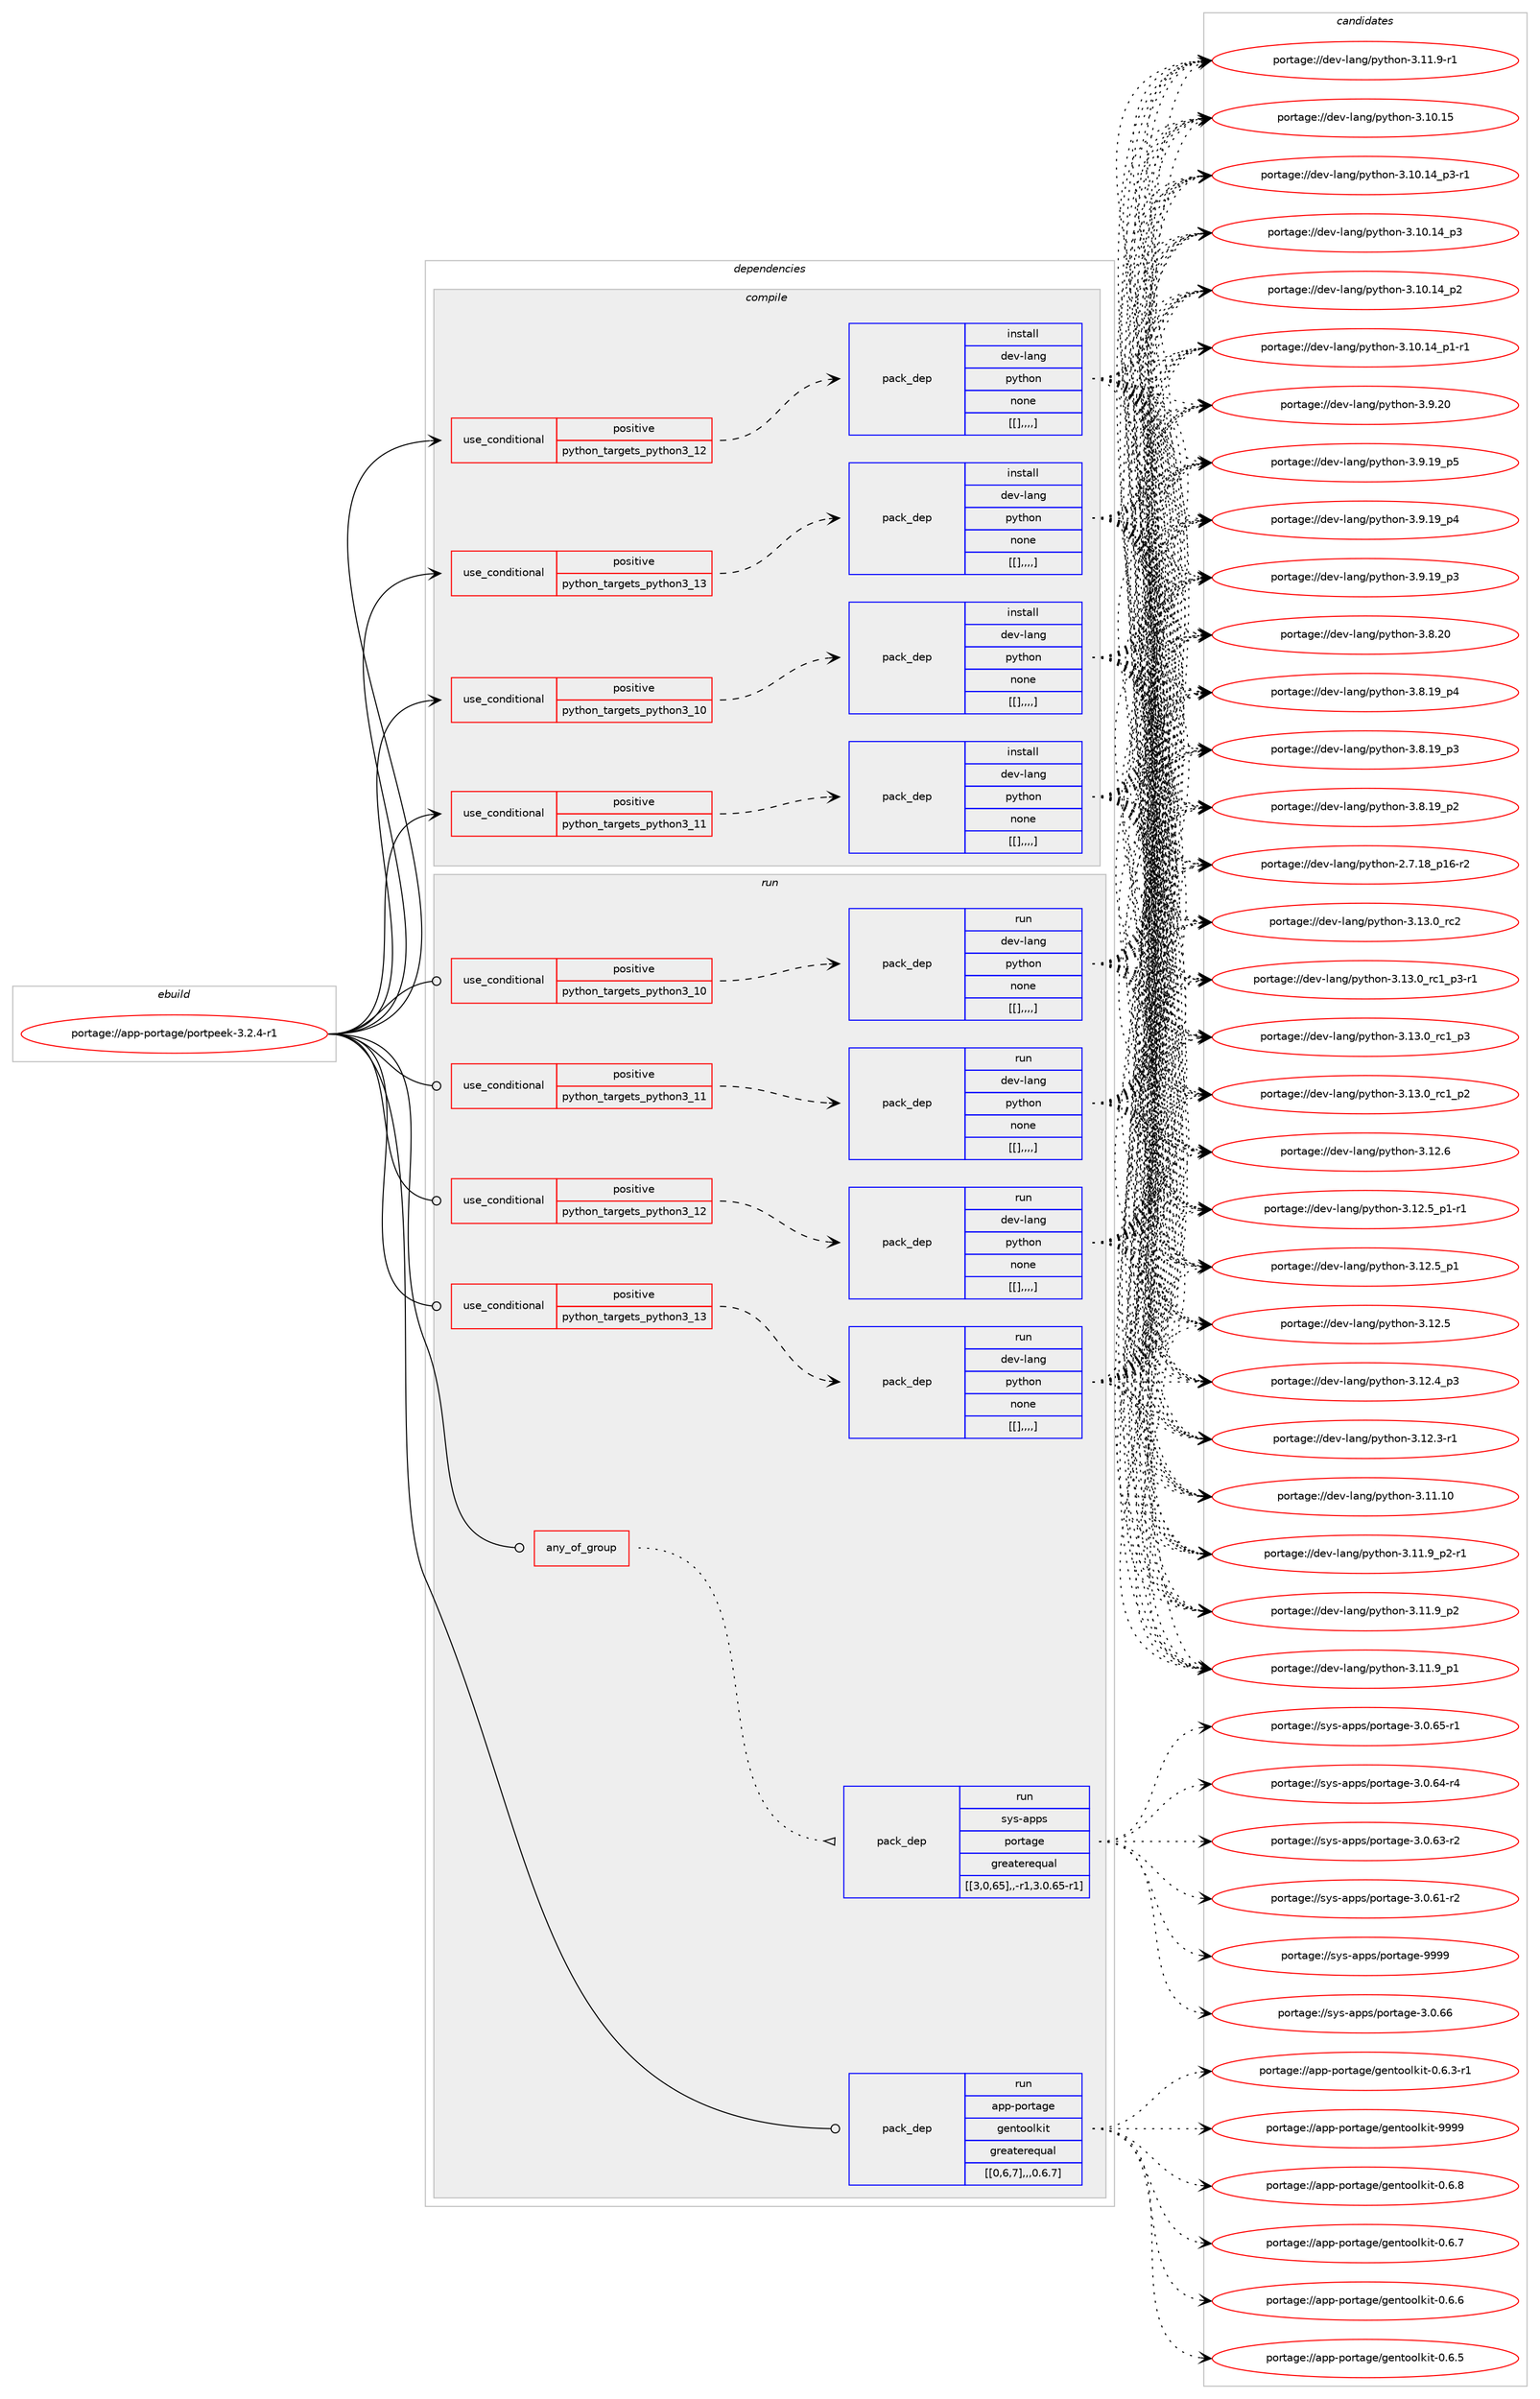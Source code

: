 digraph prolog {

# *************
# Graph options
# *************

newrank=true;
concentrate=true;
compound=true;
graph [rankdir=LR,fontname=Helvetica,fontsize=10,ranksep=1.5];#, ranksep=2.5, nodesep=0.2];
edge  [arrowhead=vee];
node  [fontname=Helvetica,fontsize=10];

# **********
# The ebuild
# **********

subgraph cluster_leftcol {
color=gray;
label=<<i>ebuild</i>>;
id [label="portage://app-portage/portpeek-3.2.4-r1", color=red, width=4, href="../app-portage/portpeek-3.2.4-r1.svg"];
}

# ****************
# The dependencies
# ****************

subgraph cluster_midcol {
color=gray;
label=<<i>dependencies</i>>;
subgraph cluster_compile {
fillcolor="#eeeeee";
style=filled;
label=<<i>compile</i>>;
subgraph cond14388 {
dependency51859 [label=<<TABLE BORDER="0" CELLBORDER="1" CELLSPACING="0" CELLPADDING="4"><TR><TD ROWSPAN="3" CELLPADDING="10">use_conditional</TD></TR><TR><TD>positive</TD></TR><TR><TD>python_targets_python3_10</TD></TR></TABLE>>, shape=none, color=red];
subgraph pack36995 {
dependency51860 [label=<<TABLE BORDER="0" CELLBORDER="1" CELLSPACING="0" CELLPADDING="4" WIDTH="220"><TR><TD ROWSPAN="6" CELLPADDING="30">pack_dep</TD></TR><TR><TD WIDTH="110">install</TD></TR><TR><TD>dev-lang</TD></TR><TR><TD>python</TD></TR><TR><TD>none</TD></TR><TR><TD>[[],,,,]</TD></TR></TABLE>>, shape=none, color=blue];
}
dependency51859:e -> dependency51860:w [weight=20,style="dashed",arrowhead="vee"];
}
id:e -> dependency51859:w [weight=20,style="solid",arrowhead="vee"];
subgraph cond14389 {
dependency51861 [label=<<TABLE BORDER="0" CELLBORDER="1" CELLSPACING="0" CELLPADDING="4"><TR><TD ROWSPAN="3" CELLPADDING="10">use_conditional</TD></TR><TR><TD>positive</TD></TR><TR><TD>python_targets_python3_11</TD></TR></TABLE>>, shape=none, color=red];
subgraph pack36996 {
dependency51862 [label=<<TABLE BORDER="0" CELLBORDER="1" CELLSPACING="0" CELLPADDING="4" WIDTH="220"><TR><TD ROWSPAN="6" CELLPADDING="30">pack_dep</TD></TR><TR><TD WIDTH="110">install</TD></TR><TR><TD>dev-lang</TD></TR><TR><TD>python</TD></TR><TR><TD>none</TD></TR><TR><TD>[[],,,,]</TD></TR></TABLE>>, shape=none, color=blue];
}
dependency51861:e -> dependency51862:w [weight=20,style="dashed",arrowhead="vee"];
}
id:e -> dependency51861:w [weight=20,style="solid",arrowhead="vee"];
subgraph cond14390 {
dependency51863 [label=<<TABLE BORDER="0" CELLBORDER="1" CELLSPACING="0" CELLPADDING="4"><TR><TD ROWSPAN="3" CELLPADDING="10">use_conditional</TD></TR><TR><TD>positive</TD></TR><TR><TD>python_targets_python3_12</TD></TR></TABLE>>, shape=none, color=red];
subgraph pack36997 {
dependency51864 [label=<<TABLE BORDER="0" CELLBORDER="1" CELLSPACING="0" CELLPADDING="4" WIDTH="220"><TR><TD ROWSPAN="6" CELLPADDING="30">pack_dep</TD></TR><TR><TD WIDTH="110">install</TD></TR><TR><TD>dev-lang</TD></TR><TR><TD>python</TD></TR><TR><TD>none</TD></TR><TR><TD>[[],,,,]</TD></TR></TABLE>>, shape=none, color=blue];
}
dependency51863:e -> dependency51864:w [weight=20,style="dashed",arrowhead="vee"];
}
id:e -> dependency51863:w [weight=20,style="solid",arrowhead="vee"];
subgraph cond14391 {
dependency51865 [label=<<TABLE BORDER="0" CELLBORDER="1" CELLSPACING="0" CELLPADDING="4"><TR><TD ROWSPAN="3" CELLPADDING="10">use_conditional</TD></TR><TR><TD>positive</TD></TR><TR><TD>python_targets_python3_13</TD></TR></TABLE>>, shape=none, color=red];
subgraph pack36998 {
dependency51866 [label=<<TABLE BORDER="0" CELLBORDER="1" CELLSPACING="0" CELLPADDING="4" WIDTH="220"><TR><TD ROWSPAN="6" CELLPADDING="30">pack_dep</TD></TR><TR><TD WIDTH="110">install</TD></TR><TR><TD>dev-lang</TD></TR><TR><TD>python</TD></TR><TR><TD>none</TD></TR><TR><TD>[[],,,,]</TD></TR></TABLE>>, shape=none, color=blue];
}
dependency51865:e -> dependency51866:w [weight=20,style="dashed",arrowhead="vee"];
}
id:e -> dependency51865:w [weight=20,style="solid",arrowhead="vee"];
}
subgraph cluster_compileandrun {
fillcolor="#eeeeee";
style=filled;
label=<<i>compile and run</i>>;
}
subgraph cluster_run {
fillcolor="#eeeeee";
style=filled;
label=<<i>run</i>>;
subgraph any412 {
dependency51867 [label=<<TABLE BORDER="0" CELLBORDER="1" CELLSPACING="0" CELLPADDING="4"><TR><TD CELLPADDING="10">any_of_group</TD></TR></TABLE>>, shape=none, color=red];subgraph pack36999 {
dependency51868 [label=<<TABLE BORDER="0" CELLBORDER="1" CELLSPACING="0" CELLPADDING="4" WIDTH="220"><TR><TD ROWSPAN="6" CELLPADDING="30">pack_dep</TD></TR><TR><TD WIDTH="110">run</TD></TR><TR><TD>sys-apps</TD></TR><TR><TD>portage</TD></TR><TR><TD>greaterequal</TD></TR><TR><TD>[[3,0,65],,-r1,3.0.65-r1]</TD></TR></TABLE>>, shape=none, color=blue];
}
dependency51867:e -> dependency51868:w [weight=20,style="dotted",arrowhead="oinv"];
}
id:e -> dependency51867:w [weight=20,style="solid",arrowhead="odot"];
subgraph cond14392 {
dependency51869 [label=<<TABLE BORDER="0" CELLBORDER="1" CELLSPACING="0" CELLPADDING="4"><TR><TD ROWSPAN="3" CELLPADDING="10">use_conditional</TD></TR><TR><TD>positive</TD></TR><TR><TD>python_targets_python3_10</TD></TR></TABLE>>, shape=none, color=red];
subgraph pack37000 {
dependency51870 [label=<<TABLE BORDER="0" CELLBORDER="1" CELLSPACING="0" CELLPADDING="4" WIDTH="220"><TR><TD ROWSPAN="6" CELLPADDING="30">pack_dep</TD></TR><TR><TD WIDTH="110">run</TD></TR><TR><TD>dev-lang</TD></TR><TR><TD>python</TD></TR><TR><TD>none</TD></TR><TR><TD>[[],,,,]</TD></TR></TABLE>>, shape=none, color=blue];
}
dependency51869:e -> dependency51870:w [weight=20,style="dashed",arrowhead="vee"];
}
id:e -> dependency51869:w [weight=20,style="solid",arrowhead="odot"];
subgraph cond14393 {
dependency51871 [label=<<TABLE BORDER="0" CELLBORDER="1" CELLSPACING="0" CELLPADDING="4"><TR><TD ROWSPAN="3" CELLPADDING="10">use_conditional</TD></TR><TR><TD>positive</TD></TR><TR><TD>python_targets_python3_11</TD></TR></TABLE>>, shape=none, color=red];
subgraph pack37001 {
dependency51872 [label=<<TABLE BORDER="0" CELLBORDER="1" CELLSPACING="0" CELLPADDING="4" WIDTH="220"><TR><TD ROWSPAN="6" CELLPADDING="30">pack_dep</TD></TR><TR><TD WIDTH="110">run</TD></TR><TR><TD>dev-lang</TD></TR><TR><TD>python</TD></TR><TR><TD>none</TD></TR><TR><TD>[[],,,,]</TD></TR></TABLE>>, shape=none, color=blue];
}
dependency51871:e -> dependency51872:w [weight=20,style="dashed",arrowhead="vee"];
}
id:e -> dependency51871:w [weight=20,style="solid",arrowhead="odot"];
subgraph cond14394 {
dependency51873 [label=<<TABLE BORDER="0" CELLBORDER="1" CELLSPACING="0" CELLPADDING="4"><TR><TD ROWSPAN="3" CELLPADDING="10">use_conditional</TD></TR><TR><TD>positive</TD></TR><TR><TD>python_targets_python3_12</TD></TR></TABLE>>, shape=none, color=red];
subgraph pack37002 {
dependency51874 [label=<<TABLE BORDER="0" CELLBORDER="1" CELLSPACING="0" CELLPADDING="4" WIDTH="220"><TR><TD ROWSPAN="6" CELLPADDING="30">pack_dep</TD></TR><TR><TD WIDTH="110">run</TD></TR><TR><TD>dev-lang</TD></TR><TR><TD>python</TD></TR><TR><TD>none</TD></TR><TR><TD>[[],,,,]</TD></TR></TABLE>>, shape=none, color=blue];
}
dependency51873:e -> dependency51874:w [weight=20,style="dashed",arrowhead="vee"];
}
id:e -> dependency51873:w [weight=20,style="solid",arrowhead="odot"];
subgraph cond14395 {
dependency51875 [label=<<TABLE BORDER="0" CELLBORDER="1" CELLSPACING="0" CELLPADDING="4"><TR><TD ROWSPAN="3" CELLPADDING="10">use_conditional</TD></TR><TR><TD>positive</TD></TR><TR><TD>python_targets_python3_13</TD></TR></TABLE>>, shape=none, color=red];
subgraph pack37003 {
dependency51876 [label=<<TABLE BORDER="0" CELLBORDER="1" CELLSPACING="0" CELLPADDING="4" WIDTH="220"><TR><TD ROWSPAN="6" CELLPADDING="30">pack_dep</TD></TR><TR><TD WIDTH="110">run</TD></TR><TR><TD>dev-lang</TD></TR><TR><TD>python</TD></TR><TR><TD>none</TD></TR><TR><TD>[[],,,,]</TD></TR></TABLE>>, shape=none, color=blue];
}
dependency51875:e -> dependency51876:w [weight=20,style="dashed",arrowhead="vee"];
}
id:e -> dependency51875:w [weight=20,style="solid",arrowhead="odot"];
subgraph pack37004 {
dependency51877 [label=<<TABLE BORDER="0" CELLBORDER="1" CELLSPACING="0" CELLPADDING="4" WIDTH="220"><TR><TD ROWSPAN="6" CELLPADDING="30">pack_dep</TD></TR><TR><TD WIDTH="110">run</TD></TR><TR><TD>app-portage</TD></TR><TR><TD>gentoolkit</TD></TR><TR><TD>greaterequal</TD></TR><TR><TD>[[0,6,7],,,0.6.7]</TD></TR></TABLE>>, shape=none, color=blue];
}
id:e -> dependency51877:w [weight=20,style="solid",arrowhead="odot"];
}
}

# **************
# The candidates
# **************

subgraph cluster_choices {
rank=same;
color=gray;
label=<<i>candidates</i>>;

subgraph choice36995 {
color=black;
nodesep=1;
choice10010111845108971101034711212111610411111045514649514648951149950 [label="portage://dev-lang/python-3.13.0_rc2", color=red, width=4,href="../dev-lang/python-3.13.0_rc2.svg"];
choice1001011184510897110103471121211161041111104551464951464895114994995112514511449 [label="portage://dev-lang/python-3.13.0_rc1_p3-r1", color=red, width=4,href="../dev-lang/python-3.13.0_rc1_p3-r1.svg"];
choice100101118451089711010347112121116104111110455146495146489511499499511251 [label="portage://dev-lang/python-3.13.0_rc1_p3", color=red, width=4,href="../dev-lang/python-3.13.0_rc1_p3.svg"];
choice100101118451089711010347112121116104111110455146495146489511499499511250 [label="portage://dev-lang/python-3.13.0_rc1_p2", color=red, width=4,href="../dev-lang/python-3.13.0_rc1_p2.svg"];
choice10010111845108971101034711212111610411111045514649504654 [label="portage://dev-lang/python-3.12.6", color=red, width=4,href="../dev-lang/python-3.12.6.svg"];
choice1001011184510897110103471121211161041111104551464950465395112494511449 [label="portage://dev-lang/python-3.12.5_p1-r1", color=red, width=4,href="../dev-lang/python-3.12.5_p1-r1.svg"];
choice100101118451089711010347112121116104111110455146495046539511249 [label="portage://dev-lang/python-3.12.5_p1", color=red, width=4,href="../dev-lang/python-3.12.5_p1.svg"];
choice10010111845108971101034711212111610411111045514649504653 [label="portage://dev-lang/python-3.12.5", color=red, width=4,href="../dev-lang/python-3.12.5.svg"];
choice100101118451089711010347112121116104111110455146495046529511251 [label="portage://dev-lang/python-3.12.4_p3", color=red, width=4,href="../dev-lang/python-3.12.4_p3.svg"];
choice100101118451089711010347112121116104111110455146495046514511449 [label="portage://dev-lang/python-3.12.3-r1", color=red, width=4,href="../dev-lang/python-3.12.3-r1.svg"];
choice1001011184510897110103471121211161041111104551464949464948 [label="portage://dev-lang/python-3.11.10", color=red, width=4,href="../dev-lang/python-3.11.10.svg"];
choice1001011184510897110103471121211161041111104551464949465795112504511449 [label="portage://dev-lang/python-3.11.9_p2-r1", color=red, width=4,href="../dev-lang/python-3.11.9_p2-r1.svg"];
choice100101118451089711010347112121116104111110455146494946579511250 [label="portage://dev-lang/python-3.11.9_p2", color=red, width=4,href="../dev-lang/python-3.11.9_p2.svg"];
choice100101118451089711010347112121116104111110455146494946579511249 [label="portage://dev-lang/python-3.11.9_p1", color=red, width=4,href="../dev-lang/python-3.11.9_p1.svg"];
choice100101118451089711010347112121116104111110455146494946574511449 [label="portage://dev-lang/python-3.11.9-r1", color=red, width=4,href="../dev-lang/python-3.11.9-r1.svg"];
choice1001011184510897110103471121211161041111104551464948464953 [label="portage://dev-lang/python-3.10.15", color=red, width=4,href="../dev-lang/python-3.10.15.svg"];
choice100101118451089711010347112121116104111110455146494846495295112514511449 [label="portage://dev-lang/python-3.10.14_p3-r1", color=red, width=4,href="../dev-lang/python-3.10.14_p3-r1.svg"];
choice10010111845108971101034711212111610411111045514649484649529511251 [label="portage://dev-lang/python-3.10.14_p3", color=red, width=4,href="../dev-lang/python-3.10.14_p3.svg"];
choice10010111845108971101034711212111610411111045514649484649529511250 [label="portage://dev-lang/python-3.10.14_p2", color=red, width=4,href="../dev-lang/python-3.10.14_p2.svg"];
choice100101118451089711010347112121116104111110455146494846495295112494511449 [label="portage://dev-lang/python-3.10.14_p1-r1", color=red, width=4,href="../dev-lang/python-3.10.14_p1-r1.svg"];
choice10010111845108971101034711212111610411111045514657465048 [label="portage://dev-lang/python-3.9.20", color=red, width=4,href="../dev-lang/python-3.9.20.svg"];
choice100101118451089711010347112121116104111110455146574649579511253 [label="portage://dev-lang/python-3.9.19_p5", color=red, width=4,href="../dev-lang/python-3.9.19_p5.svg"];
choice100101118451089711010347112121116104111110455146574649579511252 [label="portage://dev-lang/python-3.9.19_p4", color=red, width=4,href="../dev-lang/python-3.9.19_p4.svg"];
choice100101118451089711010347112121116104111110455146574649579511251 [label="portage://dev-lang/python-3.9.19_p3", color=red, width=4,href="../dev-lang/python-3.9.19_p3.svg"];
choice10010111845108971101034711212111610411111045514656465048 [label="portage://dev-lang/python-3.8.20", color=red, width=4,href="../dev-lang/python-3.8.20.svg"];
choice100101118451089711010347112121116104111110455146564649579511252 [label="portage://dev-lang/python-3.8.19_p4", color=red, width=4,href="../dev-lang/python-3.8.19_p4.svg"];
choice100101118451089711010347112121116104111110455146564649579511251 [label="portage://dev-lang/python-3.8.19_p3", color=red, width=4,href="../dev-lang/python-3.8.19_p3.svg"];
choice100101118451089711010347112121116104111110455146564649579511250 [label="portage://dev-lang/python-3.8.19_p2", color=red, width=4,href="../dev-lang/python-3.8.19_p2.svg"];
choice100101118451089711010347112121116104111110455046554649569511249544511450 [label="portage://dev-lang/python-2.7.18_p16-r2", color=red, width=4,href="../dev-lang/python-2.7.18_p16-r2.svg"];
dependency51860:e -> choice10010111845108971101034711212111610411111045514649514648951149950:w [style=dotted,weight="100"];
dependency51860:e -> choice1001011184510897110103471121211161041111104551464951464895114994995112514511449:w [style=dotted,weight="100"];
dependency51860:e -> choice100101118451089711010347112121116104111110455146495146489511499499511251:w [style=dotted,weight="100"];
dependency51860:e -> choice100101118451089711010347112121116104111110455146495146489511499499511250:w [style=dotted,weight="100"];
dependency51860:e -> choice10010111845108971101034711212111610411111045514649504654:w [style=dotted,weight="100"];
dependency51860:e -> choice1001011184510897110103471121211161041111104551464950465395112494511449:w [style=dotted,weight="100"];
dependency51860:e -> choice100101118451089711010347112121116104111110455146495046539511249:w [style=dotted,weight="100"];
dependency51860:e -> choice10010111845108971101034711212111610411111045514649504653:w [style=dotted,weight="100"];
dependency51860:e -> choice100101118451089711010347112121116104111110455146495046529511251:w [style=dotted,weight="100"];
dependency51860:e -> choice100101118451089711010347112121116104111110455146495046514511449:w [style=dotted,weight="100"];
dependency51860:e -> choice1001011184510897110103471121211161041111104551464949464948:w [style=dotted,weight="100"];
dependency51860:e -> choice1001011184510897110103471121211161041111104551464949465795112504511449:w [style=dotted,weight="100"];
dependency51860:e -> choice100101118451089711010347112121116104111110455146494946579511250:w [style=dotted,weight="100"];
dependency51860:e -> choice100101118451089711010347112121116104111110455146494946579511249:w [style=dotted,weight="100"];
dependency51860:e -> choice100101118451089711010347112121116104111110455146494946574511449:w [style=dotted,weight="100"];
dependency51860:e -> choice1001011184510897110103471121211161041111104551464948464953:w [style=dotted,weight="100"];
dependency51860:e -> choice100101118451089711010347112121116104111110455146494846495295112514511449:w [style=dotted,weight="100"];
dependency51860:e -> choice10010111845108971101034711212111610411111045514649484649529511251:w [style=dotted,weight="100"];
dependency51860:e -> choice10010111845108971101034711212111610411111045514649484649529511250:w [style=dotted,weight="100"];
dependency51860:e -> choice100101118451089711010347112121116104111110455146494846495295112494511449:w [style=dotted,weight="100"];
dependency51860:e -> choice10010111845108971101034711212111610411111045514657465048:w [style=dotted,weight="100"];
dependency51860:e -> choice100101118451089711010347112121116104111110455146574649579511253:w [style=dotted,weight="100"];
dependency51860:e -> choice100101118451089711010347112121116104111110455146574649579511252:w [style=dotted,weight="100"];
dependency51860:e -> choice100101118451089711010347112121116104111110455146574649579511251:w [style=dotted,weight="100"];
dependency51860:e -> choice10010111845108971101034711212111610411111045514656465048:w [style=dotted,weight="100"];
dependency51860:e -> choice100101118451089711010347112121116104111110455146564649579511252:w [style=dotted,weight="100"];
dependency51860:e -> choice100101118451089711010347112121116104111110455146564649579511251:w [style=dotted,weight="100"];
dependency51860:e -> choice100101118451089711010347112121116104111110455146564649579511250:w [style=dotted,weight="100"];
dependency51860:e -> choice100101118451089711010347112121116104111110455046554649569511249544511450:w [style=dotted,weight="100"];
}
subgraph choice36996 {
color=black;
nodesep=1;
choice10010111845108971101034711212111610411111045514649514648951149950 [label="portage://dev-lang/python-3.13.0_rc2", color=red, width=4,href="../dev-lang/python-3.13.0_rc2.svg"];
choice1001011184510897110103471121211161041111104551464951464895114994995112514511449 [label="portage://dev-lang/python-3.13.0_rc1_p3-r1", color=red, width=4,href="../dev-lang/python-3.13.0_rc1_p3-r1.svg"];
choice100101118451089711010347112121116104111110455146495146489511499499511251 [label="portage://dev-lang/python-3.13.0_rc1_p3", color=red, width=4,href="../dev-lang/python-3.13.0_rc1_p3.svg"];
choice100101118451089711010347112121116104111110455146495146489511499499511250 [label="portage://dev-lang/python-3.13.0_rc1_p2", color=red, width=4,href="../dev-lang/python-3.13.0_rc1_p2.svg"];
choice10010111845108971101034711212111610411111045514649504654 [label="portage://dev-lang/python-3.12.6", color=red, width=4,href="../dev-lang/python-3.12.6.svg"];
choice1001011184510897110103471121211161041111104551464950465395112494511449 [label="portage://dev-lang/python-3.12.5_p1-r1", color=red, width=4,href="../dev-lang/python-3.12.5_p1-r1.svg"];
choice100101118451089711010347112121116104111110455146495046539511249 [label="portage://dev-lang/python-3.12.5_p1", color=red, width=4,href="../dev-lang/python-3.12.5_p1.svg"];
choice10010111845108971101034711212111610411111045514649504653 [label="portage://dev-lang/python-3.12.5", color=red, width=4,href="../dev-lang/python-3.12.5.svg"];
choice100101118451089711010347112121116104111110455146495046529511251 [label="portage://dev-lang/python-3.12.4_p3", color=red, width=4,href="../dev-lang/python-3.12.4_p3.svg"];
choice100101118451089711010347112121116104111110455146495046514511449 [label="portage://dev-lang/python-3.12.3-r1", color=red, width=4,href="../dev-lang/python-3.12.3-r1.svg"];
choice1001011184510897110103471121211161041111104551464949464948 [label="portage://dev-lang/python-3.11.10", color=red, width=4,href="../dev-lang/python-3.11.10.svg"];
choice1001011184510897110103471121211161041111104551464949465795112504511449 [label="portage://dev-lang/python-3.11.9_p2-r1", color=red, width=4,href="../dev-lang/python-3.11.9_p2-r1.svg"];
choice100101118451089711010347112121116104111110455146494946579511250 [label="portage://dev-lang/python-3.11.9_p2", color=red, width=4,href="../dev-lang/python-3.11.9_p2.svg"];
choice100101118451089711010347112121116104111110455146494946579511249 [label="portage://dev-lang/python-3.11.9_p1", color=red, width=4,href="../dev-lang/python-3.11.9_p1.svg"];
choice100101118451089711010347112121116104111110455146494946574511449 [label="portage://dev-lang/python-3.11.9-r1", color=red, width=4,href="../dev-lang/python-3.11.9-r1.svg"];
choice1001011184510897110103471121211161041111104551464948464953 [label="portage://dev-lang/python-3.10.15", color=red, width=4,href="../dev-lang/python-3.10.15.svg"];
choice100101118451089711010347112121116104111110455146494846495295112514511449 [label="portage://dev-lang/python-3.10.14_p3-r1", color=red, width=4,href="../dev-lang/python-3.10.14_p3-r1.svg"];
choice10010111845108971101034711212111610411111045514649484649529511251 [label="portage://dev-lang/python-3.10.14_p3", color=red, width=4,href="../dev-lang/python-3.10.14_p3.svg"];
choice10010111845108971101034711212111610411111045514649484649529511250 [label="portage://dev-lang/python-3.10.14_p2", color=red, width=4,href="../dev-lang/python-3.10.14_p2.svg"];
choice100101118451089711010347112121116104111110455146494846495295112494511449 [label="portage://dev-lang/python-3.10.14_p1-r1", color=red, width=4,href="../dev-lang/python-3.10.14_p1-r1.svg"];
choice10010111845108971101034711212111610411111045514657465048 [label="portage://dev-lang/python-3.9.20", color=red, width=4,href="../dev-lang/python-3.9.20.svg"];
choice100101118451089711010347112121116104111110455146574649579511253 [label="portage://dev-lang/python-3.9.19_p5", color=red, width=4,href="../dev-lang/python-3.9.19_p5.svg"];
choice100101118451089711010347112121116104111110455146574649579511252 [label="portage://dev-lang/python-3.9.19_p4", color=red, width=4,href="../dev-lang/python-3.9.19_p4.svg"];
choice100101118451089711010347112121116104111110455146574649579511251 [label="portage://dev-lang/python-3.9.19_p3", color=red, width=4,href="../dev-lang/python-3.9.19_p3.svg"];
choice10010111845108971101034711212111610411111045514656465048 [label="portage://dev-lang/python-3.8.20", color=red, width=4,href="../dev-lang/python-3.8.20.svg"];
choice100101118451089711010347112121116104111110455146564649579511252 [label="portage://dev-lang/python-3.8.19_p4", color=red, width=4,href="../dev-lang/python-3.8.19_p4.svg"];
choice100101118451089711010347112121116104111110455146564649579511251 [label="portage://dev-lang/python-3.8.19_p3", color=red, width=4,href="../dev-lang/python-3.8.19_p3.svg"];
choice100101118451089711010347112121116104111110455146564649579511250 [label="portage://dev-lang/python-3.8.19_p2", color=red, width=4,href="../dev-lang/python-3.8.19_p2.svg"];
choice100101118451089711010347112121116104111110455046554649569511249544511450 [label="portage://dev-lang/python-2.7.18_p16-r2", color=red, width=4,href="../dev-lang/python-2.7.18_p16-r2.svg"];
dependency51862:e -> choice10010111845108971101034711212111610411111045514649514648951149950:w [style=dotted,weight="100"];
dependency51862:e -> choice1001011184510897110103471121211161041111104551464951464895114994995112514511449:w [style=dotted,weight="100"];
dependency51862:e -> choice100101118451089711010347112121116104111110455146495146489511499499511251:w [style=dotted,weight="100"];
dependency51862:e -> choice100101118451089711010347112121116104111110455146495146489511499499511250:w [style=dotted,weight="100"];
dependency51862:e -> choice10010111845108971101034711212111610411111045514649504654:w [style=dotted,weight="100"];
dependency51862:e -> choice1001011184510897110103471121211161041111104551464950465395112494511449:w [style=dotted,weight="100"];
dependency51862:e -> choice100101118451089711010347112121116104111110455146495046539511249:w [style=dotted,weight="100"];
dependency51862:e -> choice10010111845108971101034711212111610411111045514649504653:w [style=dotted,weight="100"];
dependency51862:e -> choice100101118451089711010347112121116104111110455146495046529511251:w [style=dotted,weight="100"];
dependency51862:e -> choice100101118451089711010347112121116104111110455146495046514511449:w [style=dotted,weight="100"];
dependency51862:e -> choice1001011184510897110103471121211161041111104551464949464948:w [style=dotted,weight="100"];
dependency51862:e -> choice1001011184510897110103471121211161041111104551464949465795112504511449:w [style=dotted,weight="100"];
dependency51862:e -> choice100101118451089711010347112121116104111110455146494946579511250:w [style=dotted,weight="100"];
dependency51862:e -> choice100101118451089711010347112121116104111110455146494946579511249:w [style=dotted,weight="100"];
dependency51862:e -> choice100101118451089711010347112121116104111110455146494946574511449:w [style=dotted,weight="100"];
dependency51862:e -> choice1001011184510897110103471121211161041111104551464948464953:w [style=dotted,weight="100"];
dependency51862:e -> choice100101118451089711010347112121116104111110455146494846495295112514511449:w [style=dotted,weight="100"];
dependency51862:e -> choice10010111845108971101034711212111610411111045514649484649529511251:w [style=dotted,weight="100"];
dependency51862:e -> choice10010111845108971101034711212111610411111045514649484649529511250:w [style=dotted,weight="100"];
dependency51862:e -> choice100101118451089711010347112121116104111110455146494846495295112494511449:w [style=dotted,weight="100"];
dependency51862:e -> choice10010111845108971101034711212111610411111045514657465048:w [style=dotted,weight="100"];
dependency51862:e -> choice100101118451089711010347112121116104111110455146574649579511253:w [style=dotted,weight="100"];
dependency51862:e -> choice100101118451089711010347112121116104111110455146574649579511252:w [style=dotted,weight="100"];
dependency51862:e -> choice100101118451089711010347112121116104111110455146574649579511251:w [style=dotted,weight="100"];
dependency51862:e -> choice10010111845108971101034711212111610411111045514656465048:w [style=dotted,weight="100"];
dependency51862:e -> choice100101118451089711010347112121116104111110455146564649579511252:w [style=dotted,weight="100"];
dependency51862:e -> choice100101118451089711010347112121116104111110455146564649579511251:w [style=dotted,weight="100"];
dependency51862:e -> choice100101118451089711010347112121116104111110455146564649579511250:w [style=dotted,weight="100"];
dependency51862:e -> choice100101118451089711010347112121116104111110455046554649569511249544511450:w [style=dotted,weight="100"];
}
subgraph choice36997 {
color=black;
nodesep=1;
choice10010111845108971101034711212111610411111045514649514648951149950 [label="portage://dev-lang/python-3.13.0_rc2", color=red, width=4,href="../dev-lang/python-3.13.0_rc2.svg"];
choice1001011184510897110103471121211161041111104551464951464895114994995112514511449 [label="portage://dev-lang/python-3.13.0_rc1_p3-r1", color=red, width=4,href="../dev-lang/python-3.13.0_rc1_p3-r1.svg"];
choice100101118451089711010347112121116104111110455146495146489511499499511251 [label="portage://dev-lang/python-3.13.0_rc1_p3", color=red, width=4,href="../dev-lang/python-3.13.0_rc1_p3.svg"];
choice100101118451089711010347112121116104111110455146495146489511499499511250 [label="portage://dev-lang/python-3.13.0_rc1_p2", color=red, width=4,href="../dev-lang/python-3.13.0_rc1_p2.svg"];
choice10010111845108971101034711212111610411111045514649504654 [label="portage://dev-lang/python-3.12.6", color=red, width=4,href="../dev-lang/python-3.12.6.svg"];
choice1001011184510897110103471121211161041111104551464950465395112494511449 [label="portage://dev-lang/python-3.12.5_p1-r1", color=red, width=4,href="../dev-lang/python-3.12.5_p1-r1.svg"];
choice100101118451089711010347112121116104111110455146495046539511249 [label="portage://dev-lang/python-3.12.5_p1", color=red, width=4,href="../dev-lang/python-3.12.5_p1.svg"];
choice10010111845108971101034711212111610411111045514649504653 [label="portage://dev-lang/python-3.12.5", color=red, width=4,href="../dev-lang/python-3.12.5.svg"];
choice100101118451089711010347112121116104111110455146495046529511251 [label="portage://dev-lang/python-3.12.4_p3", color=red, width=4,href="../dev-lang/python-3.12.4_p3.svg"];
choice100101118451089711010347112121116104111110455146495046514511449 [label="portage://dev-lang/python-3.12.3-r1", color=red, width=4,href="../dev-lang/python-3.12.3-r1.svg"];
choice1001011184510897110103471121211161041111104551464949464948 [label="portage://dev-lang/python-3.11.10", color=red, width=4,href="../dev-lang/python-3.11.10.svg"];
choice1001011184510897110103471121211161041111104551464949465795112504511449 [label="portage://dev-lang/python-3.11.9_p2-r1", color=red, width=4,href="../dev-lang/python-3.11.9_p2-r1.svg"];
choice100101118451089711010347112121116104111110455146494946579511250 [label="portage://dev-lang/python-3.11.9_p2", color=red, width=4,href="../dev-lang/python-3.11.9_p2.svg"];
choice100101118451089711010347112121116104111110455146494946579511249 [label="portage://dev-lang/python-3.11.9_p1", color=red, width=4,href="../dev-lang/python-3.11.9_p1.svg"];
choice100101118451089711010347112121116104111110455146494946574511449 [label="portage://dev-lang/python-3.11.9-r1", color=red, width=4,href="../dev-lang/python-3.11.9-r1.svg"];
choice1001011184510897110103471121211161041111104551464948464953 [label="portage://dev-lang/python-3.10.15", color=red, width=4,href="../dev-lang/python-3.10.15.svg"];
choice100101118451089711010347112121116104111110455146494846495295112514511449 [label="portage://dev-lang/python-3.10.14_p3-r1", color=red, width=4,href="../dev-lang/python-3.10.14_p3-r1.svg"];
choice10010111845108971101034711212111610411111045514649484649529511251 [label="portage://dev-lang/python-3.10.14_p3", color=red, width=4,href="../dev-lang/python-3.10.14_p3.svg"];
choice10010111845108971101034711212111610411111045514649484649529511250 [label="portage://dev-lang/python-3.10.14_p2", color=red, width=4,href="../dev-lang/python-3.10.14_p2.svg"];
choice100101118451089711010347112121116104111110455146494846495295112494511449 [label="portage://dev-lang/python-3.10.14_p1-r1", color=red, width=4,href="../dev-lang/python-3.10.14_p1-r1.svg"];
choice10010111845108971101034711212111610411111045514657465048 [label="portage://dev-lang/python-3.9.20", color=red, width=4,href="../dev-lang/python-3.9.20.svg"];
choice100101118451089711010347112121116104111110455146574649579511253 [label="portage://dev-lang/python-3.9.19_p5", color=red, width=4,href="../dev-lang/python-3.9.19_p5.svg"];
choice100101118451089711010347112121116104111110455146574649579511252 [label="portage://dev-lang/python-3.9.19_p4", color=red, width=4,href="../dev-lang/python-3.9.19_p4.svg"];
choice100101118451089711010347112121116104111110455146574649579511251 [label="portage://dev-lang/python-3.9.19_p3", color=red, width=4,href="../dev-lang/python-3.9.19_p3.svg"];
choice10010111845108971101034711212111610411111045514656465048 [label="portage://dev-lang/python-3.8.20", color=red, width=4,href="../dev-lang/python-3.8.20.svg"];
choice100101118451089711010347112121116104111110455146564649579511252 [label="portage://dev-lang/python-3.8.19_p4", color=red, width=4,href="../dev-lang/python-3.8.19_p4.svg"];
choice100101118451089711010347112121116104111110455146564649579511251 [label="portage://dev-lang/python-3.8.19_p3", color=red, width=4,href="../dev-lang/python-3.8.19_p3.svg"];
choice100101118451089711010347112121116104111110455146564649579511250 [label="portage://dev-lang/python-3.8.19_p2", color=red, width=4,href="../dev-lang/python-3.8.19_p2.svg"];
choice100101118451089711010347112121116104111110455046554649569511249544511450 [label="portage://dev-lang/python-2.7.18_p16-r2", color=red, width=4,href="../dev-lang/python-2.7.18_p16-r2.svg"];
dependency51864:e -> choice10010111845108971101034711212111610411111045514649514648951149950:w [style=dotted,weight="100"];
dependency51864:e -> choice1001011184510897110103471121211161041111104551464951464895114994995112514511449:w [style=dotted,weight="100"];
dependency51864:e -> choice100101118451089711010347112121116104111110455146495146489511499499511251:w [style=dotted,weight="100"];
dependency51864:e -> choice100101118451089711010347112121116104111110455146495146489511499499511250:w [style=dotted,weight="100"];
dependency51864:e -> choice10010111845108971101034711212111610411111045514649504654:w [style=dotted,weight="100"];
dependency51864:e -> choice1001011184510897110103471121211161041111104551464950465395112494511449:w [style=dotted,weight="100"];
dependency51864:e -> choice100101118451089711010347112121116104111110455146495046539511249:w [style=dotted,weight="100"];
dependency51864:e -> choice10010111845108971101034711212111610411111045514649504653:w [style=dotted,weight="100"];
dependency51864:e -> choice100101118451089711010347112121116104111110455146495046529511251:w [style=dotted,weight="100"];
dependency51864:e -> choice100101118451089711010347112121116104111110455146495046514511449:w [style=dotted,weight="100"];
dependency51864:e -> choice1001011184510897110103471121211161041111104551464949464948:w [style=dotted,weight="100"];
dependency51864:e -> choice1001011184510897110103471121211161041111104551464949465795112504511449:w [style=dotted,weight="100"];
dependency51864:e -> choice100101118451089711010347112121116104111110455146494946579511250:w [style=dotted,weight="100"];
dependency51864:e -> choice100101118451089711010347112121116104111110455146494946579511249:w [style=dotted,weight="100"];
dependency51864:e -> choice100101118451089711010347112121116104111110455146494946574511449:w [style=dotted,weight="100"];
dependency51864:e -> choice1001011184510897110103471121211161041111104551464948464953:w [style=dotted,weight="100"];
dependency51864:e -> choice100101118451089711010347112121116104111110455146494846495295112514511449:w [style=dotted,weight="100"];
dependency51864:e -> choice10010111845108971101034711212111610411111045514649484649529511251:w [style=dotted,weight="100"];
dependency51864:e -> choice10010111845108971101034711212111610411111045514649484649529511250:w [style=dotted,weight="100"];
dependency51864:e -> choice100101118451089711010347112121116104111110455146494846495295112494511449:w [style=dotted,weight="100"];
dependency51864:e -> choice10010111845108971101034711212111610411111045514657465048:w [style=dotted,weight="100"];
dependency51864:e -> choice100101118451089711010347112121116104111110455146574649579511253:w [style=dotted,weight="100"];
dependency51864:e -> choice100101118451089711010347112121116104111110455146574649579511252:w [style=dotted,weight="100"];
dependency51864:e -> choice100101118451089711010347112121116104111110455146574649579511251:w [style=dotted,weight="100"];
dependency51864:e -> choice10010111845108971101034711212111610411111045514656465048:w [style=dotted,weight="100"];
dependency51864:e -> choice100101118451089711010347112121116104111110455146564649579511252:w [style=dotted,weight="100"];
dependency51864:e -> choice100101118451089711010347112121116104111110455146564649579511251:w [style=dotted,weight="100"];
dependency51864:e -> choice100101118451089711010347112121116104111110455146564649579511250:w [style=dotted,weight="100"];
dependency51864:e -> choice100101118451089711010347112121116104111110455046554649569511249544511450:w [style=dotted,weight="100"];
}
subgraph choice36998 {
color=black;
nodesep=1;
choice10010111845108971101034711212111610411111045514649514648951149950 [label="portage://dev-lang/python-3.13.0_rc2", color=red, width=4,href="../dev-lang/python-3.13.0_rc2.svg"];
choice1001011184510897110103471121211161041111104551464951464895114994995112514511449 [label="portage://dev-lang/python-3.13.0_rc1_p3-r1", color=red, width=4,href="../dev-lang/python-3.13.0_rc1_p3-r1.svg"];
choice100101118451089711010347112121116104111110455146495146489511499499511251 [label="portage://dev-lang/python-3.13.0_rc1_p3", color=red, width=4,href="../dev-lang/python-3.13.0_rc1_p3.svg"];
choice100101118451089711010347112121116104111110455146495146489511499499511250 [label="portage://dev-lang/python-3.13.0_rc1_p2", color=red, width=4,href="../dev-lang/python-3.13.0_rc1_p2.svg"];
choice10010111845108971101034711212111610411111045514649504654 [label="portage://dev-lang/python-3.12.6", color=red, width=4,href="../dev-lang/python-3.12.6.svg"];
choice1001011184510897110103471121211161041111104551464950465395112494511449 [label="portage://dev-lang/python-3.12.5_p1-r1", color=red, width=4,href="../dev-lang/python-3.12.5_p1-r1.svg"];
choice100101118451089711010347112121116104111110455146495046539511249 [label="portage://dev-lang/python-3.12.5_p1", color=red, width=4,href="../dev-lang/python-3.12.5_p1.svg"];
choice10010111845108971101034711212111610411111045514649504653 [label="portage://dev-lang/python-3.12.5", color=red, width=4,href="../dev-lang/python-3.12.5.svg"];
choice100101118451089711010347112121116104111110455146495046529511251 [label="portage://dev-lang/python-3.12.4_p3", color=red, width=4,href="../dev-lang/python-3.12.4_p3.svg"];
choice100101118451089711010347112121116104111110455146495046514511449 [label="portage://dev-lang/python-3.12.3-r1", color=red, width=4,href="../dev-lang/python-3.12.3-r1.svg"];
choice1001011184510897110103471121211161041111104551464949464948 [label="portage://dev-lang/python-3.11.10", color=red, width=4,href="../dev-lang/python-3.11.10.svg"];
choice1001011184510897110103471121211161041111104551464949465795112504511449 [label="portage://dev-lang/python-3.11.9_p2-r1", color=red, width=4,href="../dev-lang/python-3.11.9_p2-r1.svg"];
choice100101118451089711010347112121116104111110455146494946579511250 [label="portage://dev-lang/python-3.11.9_p2", color=red, width=4,href="../dev-lang/python-3.11.9_p2.svg"];
choice100101118451089711010347112121116104111110455146494946579511249 [label="portage://dev-lang/python-3.11.9_p1", color=red, width=4,href="../dev-lang/python-3.11.9_p1.svg"];
choice100101118451089711010347112121116104111110455146494946574511449 [label="portage://dev-lang/python-3.11.9-r1", color=red, width=4,href="../dev-lang/python-3.11.9-r1.svg"];
choice1001011184510897110103471121211161041111104551464948464953 [label="portage://dev-lang/python-3.10.15", color=red, width=4,href="../dev-lang/python-3.10.15.svg"];
choice100101118451089711010347112121116104111110455146494846495295112514511449 [label="portage://dev-lang/python-3.10.14_p3-r1", color=red, width=4,href="../dev-lang/python-3.10.14_p3-r1.svg"];
choice10010111845108971101034711212111610411111045514649484649529511251 [label="portage://dev-lang/python-3.10.14_p3", color=red, width=4,href="../dev-lang/python-3.10.14_p3.svg"];
choice10010111845108971101034711212111610411111045514649484649529511250 [label="portage://dev-lang/python-3.10.14_p2", color=red, width=4,href="../dev-lang/python-3.10.14_p2.svg"];
choice100101118451089711010347112121116104111110455146494846495295112494511449 [label="portage://dev-lang/python-3.10.14_p1-r1", color=red, width=4,href="../dev-lang/python-3.10.14_p1-r1.svg"];
choice10010111845108971101034711212111610411111045514657465048 [label="portage://dev-lang/python-3.9.20", color=red, width=4,href="../dev-lang/python-3.9.20.svg"];
choice100101118451089711010347112121116104111110455146574649579511253 [label="portage://dev-lang/python-3.9.19_p5", color=red, width=4,href="../dev-lang/python-3.9.19_p5.svg"];
choice100101118451089711010347112121116104111110455146574649579511252 [label="portage://dev-lang/python-3.9.19_p4", color=red, width=4,href="../dev-lang/python-3.9.19_p4.svg"];
choice100101118451089711010347112121116104111110455146574649579511251 [label="portage://dev-lang/python-3.9.19_p3", color=red, width=4,href="../dev-lang/python-3.9.19_p3.svg"];
choice10010111845108971101034711212111610411111045514656465048 [label="portage://dev-lang/python-3.8.20", color=red, width=4,href="../dev-lang/python-3.8.20.svg"];
choice100101118451089711010347112121116104111110455146564649579511252 [label="portage://dev-lang/python-3.8.19_p4", color=red, width=4,href="../dev-lang/python-3.8.19_p4.svg"];
choice100101118451089711010347112121116104111110455146564649579511251 [label="portage://dev-lang/python-3.8.19_p3", color=red, width=4,href="../dev-lang/python-3.8.19_p3.svg"];
choice100101118451089711010347112121116104111110455146564649579511250 [label="portage://dev-lang/python-3.8.19_p2", color=red, width=4,href="../dev-lang/python-3.8.19_p2.svg"];
choice100101118451089711010347112121116104111110455046554649569511249544511450 [label="portage://dev-lang/python-2.7.18_p16-r2", color=red, width=4,href="../dev-lang/python-2.7.18_p16-r2.svg"];
dependency51866:e -> choice10010111845108971101034711212111610411111045514649514648951149950:w [style=dotted,weight="100"];
dependency51866:e -> choice1001011184510897110103471121211161041111104551464951464895114994995112514511449:w [style=dotted,weight="100"];
dependency51866:e -> choice100101118451089711010347112121116104111110455146495146489511499499511251:w [style=dotted,weight="100"];
dependency51866:e -> choice100101118451089711010347112121116104111110455146495146489511499499511250:w [style=dotted,weight="100"];
dependency51866:e -> choice10010111845108971101034711212111610411111045514649504654:w [style=dotted,weight="100"];
dependency51866:e -> choice1001011184510897110103471121211161041111104551464950465395112494511449:w [style=dotted,weight="100"];
dependency51866:e -> choice100101118451089711010347112121116104111110455146495046539511249:w [style=dotted,weight="100"];
dependency51866:e -> choice10010111845108971101034711212111610411111045514649504653:w [style=dotted,weight="100"];
dependency51866:e -> choice100101118451089711010347112121116104111110455146495046529511251:w [style=dotted,weight="100"];
dependency51866:e -> choice100101118451089711010347112121116104111110455146495046514511449:w [style=dotted,weight="100"];
dependency51866:e -> choice1001011184510897110103471121211161041111104551464949464948:w [style=dotted,weight="100"];
dependency51866:e -> choice1001011184510897110103471121211161041111104551464949465795112504511449:w [style=dotted,weight="100"];
dependency51866:e -> choice100101118451089711010347112121116104111110455146494946579511250:w [style=dotted,weight="100"];
dependency51866:e -> choice100101118451089711010347112121116104111110455146494946579511249:w [style=dotted,weight="100"];
dependency51866:e -> choice100101118451089711010347112121116104111110455146494946574511449:w [style=dotted,weight="100"];
dependency51866:e -> choice1001011184510897110103471121211161041111104551464948464953:w [style=dotted,weight="100"];
dependency51866:e -> choice100101118451089711010347112121116104111110455146494846495295112514511449:w [style=dotted,weight="100"];
dependency51866:e -> choice10010111845108971101034711212111610411111045514649484649529511251:w [style=dotted,weight="100"];
dependency51866:e -> choice10010111845108971101034711212111610411111045514649484649529511250:w [style=dotted,weight="100"];
dependency51866:e -> choice100101118451089711010347112121116104111110455146494846495295112494511449:w [style=dotted,weight="100"];
dependency51866:e -> choice10010111845108971101034711212111610411111045514657465048:w [style=dotted,weight="100"];
dependency51866:e -> choice100101118451089711010347112121116104111110455146574649579511253:w [style=dotted,weight="100"];
dependency51866:e -> choice100101118451089711010347112121116104111110455146574649579511252:w [style=dotted,weight="100"];
dependency51866:e -> choice100101118451089711010347112121116104111110455146574649579511251:w [style=dotted,weight="100"];
dependency51866:e -> choice10010111845108971101034711212111610411111045514656465048:w [style=dotted,weight="100"];
dependency51866:e -> choice100101118451089711010347112121116104111110455146564649579511252:w [style=dotted,weight="100"];
dependency51866:e -> choice100101118451089711010347112121116104111110455146564649579511251:w [style=dotted,weight="100"];
dependency51866:e -> choice100101118451089711010347112121116104111110455146564649579511250:w [style=dotted,weight="100"];
dependency51866:e -> choice100101118451089711010347112121116104111110455046554649569511249544511450:w [style=dotted,weight="100"];
}
subgraph choice36999 {
color=black;
nodesep=1;
choice115121115459711211211547112111114116971031014557575757 [label="portage://sys-apps/portage-9999", color=red, width=4,href="../sys-apps/portage-9999.svg"];
choice1151211154597112112115471121111141169710310145514648465454 [label="portage://sys-apps/portage-3.0.66", color=red, width=4,href="../sys-apps/portage-3.0.66.svg"];
choice11512111545971121121154711211111411697103101455146484654534511449 [label="portage://sys-apps/portage-3.0.65-r1", color=red, width=4,href="../sys-apps/portage-3.0.65-r1.svg"];
choice11512111545971121121154711211111411697103101455146484654524511452 [label="portage://sys-apps/portage-3.0.64-r4", color=red, width=4,href="../sys-apps/portage-3.0.64-r4.svg"];
choice11512111545971121121154711211111411697103101455146484654514511450 [label="portage://sys-apps/portage-3.0.63-r2", color=red, width=4,href="../sys-apps/portage-3.0.63-r2.svg"];
choice11512111545971121121154711211111411697103101455146484654494511450 [label="portage://sys-apps/portage-3.0.61-r2", color=red, width=4,href="../sys-apps/portage-3.0.61-r2.svg"];
dependency51868:e -> choice115121115459711211211547112111114116971031014557575757:w [style=dotted,weight="100"];
dependency51868:e -> choice1151211154597112112115471121111141169710310145514648465454:w [style=dotted,weight="100"];
dependency51868:e -> choice11512111545971121121154711211111411697103101455146484654534511449:w [style=dotted,weight="100"];
dependency51868:e -> choice11512111545971121121154711211111411697103101455146484654524511452:w [style=dotted,weight="100"];
dependency51868:e -> choice11512111545971121121154711211111411697103101455146484654514511450:w [style=dotted,weight="100"];
dependency51868:e -> choice11512111545971121121154711211111411697103101455146484654494511450:w [style=dotted,weight="100"];
}
subgraph choice37000 {
color=black;
nodesep=1;
choice10010111845108971101034711212111610411111045514649514648951149950 [label="portage://dev-lang/python-3.13.0_rc2", color=red, width=4,href="../dev-lang/python-3.13.0_rc2.svg"];
choice1001011184510897110103471121211161041111104551464951464895114994995112514511449 [label="portage://dev-lang/python-3.13.0_rc1_p3-r1", color=red, width=4,href="../dev-lang/python-3.13.0_rc1_p3-r1.svg"];
choice100101118451089711010347112121116104111110455146495146489511499499511251 [label="portage://dev-lang/python-3.13.0_rc1_p3", color=red, width=4,href="../dev-lang/python-3.13.0_rc1_p3.svg"];
choice100101118451089711010347112121116104111110455146495146489511499499511250 [label="portage://dev-lang/python-3.13.0_rc1_p2", color=red, width=4,href="../dev-lang/python-3.13.0_rc1_p2.svg"];
choice10010111845108971101034711212111610411111045514649504654 [label="portage://dev-lang/python-3.12.6", color=red, width=4,href="../dev-lang/python-3.12.6.svg"];
choice1001011184510897110103471121211161041111104551464950465395112494511449 [label="portage://dev-lang/python-3.12.5_p1-r1", color=red, width=4,href="../dev-lang/python-3.12.5_p1-r1.svg"];
choice100101118451089711010347112121116104111110455146495046539511249 [label="portage://dev-lang/python-3.12.5_p1", color=red, width=4,href="../dev-lang/python-3.12.5_p1.svg"];
choice10010111845108971101034711212111610411111045514649504653 [label="portage://dev-lang/python-3.12.5", color=red, width=4,href="../dev-lang/python-3.12.5.svg"];
choice100101118451089711010347112121116104111110455146495046529511251 [label="portage://dev-lang/python-3.12.4_p3", color=red, width=4,href="../dev-lang/python-3.12.4_p3.svg"];
choice100101118451089711010347112121116104111110455146495046514511449 [label="portage://dev-lang/python-3.12.3-r1", color=red, width=4,href="../dev-lang/python-3.12.3-r1.svg"];
choice1001011184510897110103471121211161041111104551464949464948 [label="portage://dev-lang/python-3.11.10", color=red, width=4,href="../dev-lang/python-3.11.10.svg"];
choice1001011184510897110103471121211161041111104551464949465795112504511449 [label="portage://dev-lang/python-3.11.9_p2-r1", color=red, width=4,href="../dev-lang/python-3.11.9_p2-r1.svg"];
choice100101118451089711010347112121116104111110455146494946579511250 [label="portage://dev-lang/python-3.11.9_p2", color=red, width=4,href="../dev-lang/python-3.11.9_p2.svg"];
choice100101118451089711010347112121116104111110455146494946579511249 [label="portage://dev-lang/python-3.11.9_p1", color=red, width=4,href="../dev-lang/python-3.11.9_p1.svg"];
choice100101118451089711010347112121116104111110455146494946574511449 [label="portage://dev-lang/python-3.11.9-r1", color=red, width=4,href="../dev-lang/python-3.11.9-r1.svg"];
choice1001011184510897110103471121211161041111104551464948464953 [label="portage://dev-lang/python-3.10.15", color=red, width=4,href="../dev-lang/python-3.10.15.svg"];
choice100101118451089711010347112121116104111110455146494846495295112514511449 [label="portage://dev-lang/python-3.10.14_p3-r1", color=red, width=4,href="../dev-lang/python-3.10.14_p3-r1.svg"];
choice10010111845108971101034711212111610411111045514649484649529511251 [label="portage://dev-lang/python-3.10.14_p3", color=red, width=4,href="../dev-lang/python-3.10.14_p3.svg"];
choice10010111845108971101034711212111610411111045514649484649529511250 [label="portage://dev-lang/python-3.10.14_p2", color=red, width=4,href="../dev-lang/python-3.10.14_p2.svg"];
choice100101118451089711010347112121116104111110455146494846495295112494511449 [label="portage://dev-lang/python-3.10.14_p1-r1", color=red, width=4,href="../dev-lang/python-3.10.14_p1-r1.svg"];
choice10010111845108971101034711212111610411111045514657465048 [label="portage://dev-lang/python-3.9.20", color=red, width=4,href="../dev-lang/python-3.9.20.svg"];
choice100101118451089711010347112121116104111110455146574649579511253 [label="portage://dev-lang/python-3.9.19_p5", color=red, width=4,href="../dev-lang/python-3.9.19_p5.svg"];
choice100101118451089711010347112121116104111110455146574649579511252 [label="portage://dev-lang/python-3.9.19_p4", color=red, width=4,href="../dev-lang/python-3.9.19_p4.svg"];
choice100101118451089711010347112121116104111110455146574649579511251 [label="portage://dev-lang/python-3.9.19_p3", color=red, width=4,href="../dev-lang/python-3.9.19_p3.svg"];
choice10010111845108971101034711212111610411111045514656465048 [label="portage://dev-lang/python-3.8.20", color=red, width=4,href="../dev-lang/python-3.8.20.svg"];
choice100101118451089711010347112121116104111110455146564649579511252 [label="portage://dev-lang/python-3.8.19_p4", color=red, width=4,href="../dev-lang/python-3.8.19_p4.svg"];
choice100101118451089711010347112121116104111110455146564649579511251 [label="portage://dev-lang/python-3.8.19_p3", color=red, width=4,href="../dev-lang/python-3.8.19_p3.svg"];
choice100101118451089711010347112121116104111110455146564649579511250 [label="portage://dev-lang/python-3.8.19_p2", color=red, width=4,href="../dev-lang/python-3.8.19_p2.svg"];
choice100101118451089711010347112121116104111110455046554649569511249544511450 [label="portage://dev-lang/python-2.7.18_p16-r2", color=red, width=4,href="../dev-lang/python-2.7.18_p16-r2.svg"];
dependency51870:e -> choice10010111845108971101034711212111610411111045514649514648951149950:w [style=dotted,weight="100"];
dependency51870:e -> choice1001011184510897110103471121211161041111104551464951464895114994995112514511449:w [style=dotted,weight="100"];
dependency51870:e -> choice100101118451089711010347112121116104111110455146495146489511499499511251:w [style=dotted,weight="100"];
dependency51870:e -> choice100101118451089711010347112121116104111110455146495146489511499499511250:w [style=dotted,weight="100"];
dependency51870:e -> choice10010111845108971101034711212111610411111045514649504654:w [style=dotted,weight="100"];
dependency51870:e -> choice1001011184510897110103471121211161041111104551464950465395112494511449:w [style=dotted,weight="100"];
dependency51870:e -> choice100101118451089711010347112121116104111110455146495046539511249:w [style=dotted,weight="100"];
dependency51870:e -> choice10010111845108971101034711212111610411111045514649504653:w [style=dotted,weight="100"];
dependency51870:e -> choice100101118451089711010347112121116104111110455146495046529511251:w [style=dotted,weight="100"];
dependency51870:e -> choice100101118451089711010347112121116104111110455146495046514511449:w [style=dotted,weight="100"];
dependency51870:e -> choice1001011184510897110103471121211161041111104551464949464948:w [style=dotted,weight="100"];
dependency51870:e -> choice1001011184510897110103471121211161041111104551464949465795112504511449:w [style=dotted,weight="100"];
dependency51870:e -> choice100101118451089711010347112121116104111110455146494946579511250:w [style=dotted,weight="100"];
dependency51870:e -> choice100101118451089711010347112121116104111110455146494946579511249:w [style=dotted,weight="100"];
dependency51870:e -> choice100101118451089711010347112121116104111110455146494946574511449:w [style=dotted,weight="100"];
dependency51870:e -> choice1001011184510897110103471121211161041111104551464948464953:w [style=dotted,weight="100"];
dependency51870:e -> choice100101118451089711010347112121116104111110455146494846495295112514511449:w [style=dotted,weight="100"];
dependency51870:e -> choice10010111845108971101034711212111610411111045514649484649529511251:w [style=dotted,weight="100"];
dependency51870:e -> choice10010111845108971101034711212111610411111045514649484649529511250:w [style=dotted,weight="100"];
dependency51870:e -> choice100101118451089711010347112121116104111110455146494846495295112494511449:w [style=dotted,weight="100"];
dependency51870:e -> choice10010111845108971101034711212111610411111045514657465048:w [style=dotted,weight="100"];
dependency51870:e -> choice100101118451089711010347112121116104111110455146574649579511253:w [style=dotted,weight="100"];
dependency51870:e -> choice100101118451089711010347112121116104111110455146574649579511252:w [style=dotted,weight="100"];
dependency51870:e -> choice100101118451089711010347112121116104111110455146574649579511251:w [style=dotted,weight="100"];
dependency51870:e -> choice10010111845108971101034711212111610411111045514656465048:w [style=dotted,weight="100"];
dependency51870:e -> choice100101118451089711010347112121116104111110455146564649579511252:w [style=dotted,weight="100"];
dependency51870:e -> choice100101118451089711010347112121116104111110455146564649579511251:w [style=dotted,weight="100"];
dependency51870:e -> choice100101118451089711010347112121116104111110455146564649579511250:w [style=dotted,weight="100"];
dependency51870:e -> choice100101118451089711010347112121116104111110455046554649569511249544511450:w [style=dotted,weight="100"];
}
subgraph choice37001 {
color=black;
nodesep=1;
choice10010111845108971101034711212111610411111045514649514648951149950 [label="portage://dev-lang/python-3.13.0_rc2", color=red, width=4,href="../dev-lang/python-3.13.0_rc2.svg"];
choice1001011184510897110103471121211161041111104551464951464895114994995112514511449 [label="portage://dev-lang/python-3.13.0_rc1_p3-r1", color=red, width=4,href="../dev-lang/python-3.13.0_rc1_p3-r1.svg"];
choice100101118451089711010347112121116104111110455146495146489511499499511251 [label="portage://dev-lang/python-3.13.0_rc1_p3", color=red, width=4,href="../dev-lang/python-3.13.0_rc1_p3.svg"];
choice100101118451089711010347112121116104111110455146495146489511499499511250 [label="portage://dev-lang/python-3.13.0_rc1_p2", color=red, width=4,href="../dev-lang/python-3.13.0_rc1_p2.svg"];
choice10010111845108971101034711212111610411111045514649504654 [label="portage://dev-lang/python-3.12.6", color=red, width=4,href="../dev-lang/python-3.12.6.svg"];
choice1001011184510897110103471121211161041111104551464950465395112494511449 [label="portage://dev-lang/python-3.12.5_p1-r1", color=red, width=4,href="../dev-lang/python-3.12.5_p1-r1.svg"];
choice100101118451089711010347112121116104111110455146495046539511249 [label="portage://dev-lang/python-3.12.5_p1", color=red, width=4,href="../dev-lang/python-3.12.5_p1.svg"];
choice10010111845108971101034711212111610411111045514649504653 [label="portage://dev-lang/python-3.12.5", color=red, width=4,href="../dev-lang/python-3.12.5.svg"];
choice100101118451089711010347112121116104111110455146495046529511251 [label="portage://dev-lang/python-3.12.4_p3", color=red, width=4,href="../dev-lang/python-3.12.4_p3.svg"];
choice100101118451089711010347112121116104111110455146495046514511449 [label="portage://dev-lang/python-3.12.3-r1", color=red, width=4,href="../dev-lang/python-3.12.3-r1.svg"];
choice1001011184510897110103471121211161041111104551464949464948 [label="portage://dev-lang/python-3.11.10", color=red, width=4,href="../dev-lang/python-3.11.10.svg"];
choice1001011184510897110103471121211161041111104551464949465795112504511449 [label="portage://dev-lang/python-3.11.9_p2-r1", color=red, width=4,href="../dev-lang/python-3.11.9_p2-r1.svg"];
choice100101118451089711010347112121116104111110455146494946579511250 [label="portage://dev-lang/python-3.11.9_p2", color=red, width=4,href="../dev-lang/python-3.11.9_p2.svg"];
choice100101118451089711010347112121116104111110455146494946579511249 [label="portage://dev-lang/python-3.11.9_p1", color=red, width=4,href="../dev-lang/python-3.11.9_p1.svg"];
choice100101118451089711010347112121116104111110455146494946574511449 [label="portage://dev-lang/python-3.11.9-r1", color=red, width=4,href="../dev-lang/python-3.11.9-r1.svg"];
choice1001011184510897110103471121211161041111104551464948464953 [label="portage://dev-lang/python-3.10.15", color=red, width=4,href="../dev-lang/python-3.10.15.svg"];
choice100101118451089711010347112121116104111110455146494846495295112514511449 [label="portage://dev-lang/python-3.10.14_p3-r1", color=red, width=4,href="../dev-lang/python-3.10.14_p3-r1.svg"];
choice10010111845108971101034711212111610411111045514649484649529511251 [label="portage://dev-lang/python-3.10.14_p3", color=red, width=4,href="../dev-lang/python-3.10.14_p3.svg"];
choice10010111845108971101034711212111610411111045514649484649529511250 [label="portage://dev-lang/python-3.10.14_p2", color=red, width=4,href="../dev-lang/python-3.10.14_p2.svg"];
choice100101118451089711010347112121116104111110455146494846495295112494511449 [label="portage://dev-lang/python-3.10.14_p1-r1", color=red, width=4,href="../dev-lang/python-3.10.14_p1-r1.svg"];
choice10010111845108971101034711212111610411111045514657465048 [label="portage://dev-lang/python-3.9.20", color=red, width=4,href="../dev-lang/python-3.9.20.svg"];
choice100101118451089711010347112121116104111110455146574649579511253 [label="portage://dev-lang/python-3.9.19_p5", color=red, width=4,href="../dev-lang/python-3.9.19_p5.svg"];
choice100101118451089711010347112121116104111110455146574649579511252 [label="portage://dev-lang/python-3.9.19_p4", color=red, width=4,href="../dev-lang/python-3.9.19_p4.svg"];
choice100101118451089711010347112121116104111110455146574649579511251 [label="portage://dev-lang/python-3.9.19_p3", color=red, width=4,href="../dev-lang/python-3.9.19_p3.svg"];
choice10010111845108971101034711212111610411111045514656465048 [label="portage://dev-lang/python-3.8.20", color=red, width=4,href="../dev-lang/python-3.8.20.svg"];
choice100101118451089711010347112121116104111110455146564649579511252 [label="portage://dev-lang/python-3.8.19_p4", color=red, width=4,href="../dev-lang/python-3.8.19_p4.svg"];
choice100101118451089711010347112121116104111110455146564649579511251 [label="portage://dev-lang/python-3.8.19_p3", color=red, width=4,href="../dev-lang/python-3.8.19_p3.svg"];
choice100101118451089711010347112121116104111110455146564649579511250 [label="portage://dev-lang/python-3.8.19_p2", color=red, width=4,href="../dev-lang/python-3.8.19_p2.svg"];
choice100101118451089711010347112121116104111110455046554649569511249544511450 [label="portage://dev-lang/python-2.7.18_p16-r2", color=red, width=4,href="../dev-lang/python-2.7.18_p16-r2.svg"];
dependency51872:e -> choice10010111845108971101034711212111610411111045514649514648951149950:w [style=dotted,weight="100"];
dependency51872:e -> choice1001011184510897110103471121211161041111104551464951464895114994995112514511449:w [style=dotted,weight="100"];
dependency51872:e -> choice100101118451089711010347112121116104111110455146495146489511499499511251:w [style=dotted,weight="100"];
dependency51872:e -> choice100101118451089711010347112121116104111110455146495146489511499499511250:w [style=dotted,weight="100"];
dependency51872:e -> choice10010111845108971101034711212111610411111045514649504654:w [style=dotted,weight="100"];
dependency51872:e -> choice1001011184510897110103471121211161041111104551464950465395112494511449:w [style=dotted,weight="100"];
dependency51872:e -> choice100101118451089711010347112121116104111110455146495046539511249:w [style=dotted,weight="100"];
dependency51872:e -> choice10010111845108971101034711212111610411111045514649504653:w [style=dotted,weight="100"];
dependency51872:e -> choice100101118451089711010347112121116104111110455146495046529511251:w [style=dotted,weight="100"];
dependency51872:e -> choice100101118451089711010347112121116104111110455146495046514511449:w [style=dotted,weight="100"];
dependency51872:e -> choice1001011184510897110103471121211161041111104551464949464948:w [style=dotted,weight="100"];
dependency51872:e -> choice1001011184510897110103471121211161041111104551464949465795112504511449:w [style=dotted,weight="100"];
dependency51872:e -> choice100101118451089711010347112121116104111110455146494946579511250:w [style=dotted,weight="100"];
dependency51872:e -> choice100101118451089711010347112121116104111110455146494946579511249:w [style=dotted,weight="100"];
dependency51872:e -> choice100101118451089711010347112121116104111110455146494946574511449:w [style=dotted,weight="100"];
dependency51872:e -> choice1001011184510897110103471121211161041111104551464948464953:w [style=dotted,weight="100"];
dependency51872:e -> choice100101118451089711010347112121116104111110455146494846495295112514511449:w [style=dotted,weight="100"];
dependency51872:e -> choice10010111845108971101034711212111610411111045514649484649529511251:w [style=dotted,weight="100"];
dependency51872:e -> choice10010111845108971101034711212111610411111045514649484649529511250:w [style=dotted,weight="100"];
dependency51872:e -> choice100101118451089711010347112121116104111110455146494846495295112494511449:w [style=dotted,weight="100"];
dependency51872:e -> choice10010111845108971101034711212111610411111045514657465048:w [style=dotted,weight="100"];
dependency51872:e -> choice100101118451089711010347112121116104111110455146574649579511253:w [style=dotted,weight="100"];
dependency51872:e -> choice100101118451089711010347112121116104111110455146574649579511252:w [style=dotted,weight="100"];
dependency51872:e -> choice100101118451089711010347112121116104111110455146574649579511251:w [style=dotted,weight="100"];
dependency51872:e -> choice10010111845108971101034711212111610411111045514656465048:w [style=dotted,weight="100"];
dependency51872:e -> choice100101118451089711010347112121116104111110455146564649579511252:w [style=dotted,weight="100"];
dependency51872:e -> choice100101118451089711010347112121116104111110455146564649579511251:w [style=dotted,weight="100"];
dependency51872:e -> choice100101118451089711010347112121116104111110455146564649579511250:w [style=dotted,weight="100"];
dependency51872:e -> choice100101118451089711010347112121116104111110455046554649569511249544511450:w [style=dotted,weight="100"];
}
subgraph choice37002 {
color=black;
nodesep=1;
choice10010111845108971101034711212111610411111045514649514648951149950 [label="portage://dev-lang/python-3.13.0_rc2", color=red, width=4,href="../dev-lang/python-3.13.0_rc2.svg"];
choice1001011184510897110103471121211161041111104551464951464895114994995112514511449 [label="portage://dev-lang/python-3.13.0_rc1_p3-r1", color=red, width=4,href="../dev-lang/python-3.13.0_rc1_p3-r1.svg"];
choice100101118451089711010347112121116104111110455146495146489511499499511251 [label="portage://dev-lang/python-3.13.0_rc1_p3", color=red, width=4,href="../dev-lang/python-3.13.0_rc1_p3.svg"];
choice100101118451089711010347112121116104111110455146495146489511499499511250 [label="portage://dev-lang/python-3.13.0_rc1_p2", color=red, width=4,href="../dev-lang/python-3.13.0_rc1_p2.svg"];
choice10010111845108971101034711212111610411111045514649504654 [label="portage://dev-lang/python-3.12.6", color=red, width=4,href="../dev-lang/python-3.12.6.svg"];
choice1001011184510897110103471121211161041111104551464950465395112494511449 [label="portage://dev-lang/python-3.12.5_p1-r1", color=red, width=4,href="../dev-lang/python-3.12.5_p1-r1.svg"];
choice100101118451089711010347112121116104111110455146495046539511249 [label="portage://dev-lang/python-3.12.5_p1", color=red, width=4,href="../dev-lang/python-3.12.5_p1.svg"];
choice10010111845108971101034711212111610411111045514649504653 [label="portage://dev-lang/python-3.12.5", color=red, width=4,href="../dev-lang/python-3.12.5.svg"];
choice100101118451089711010347112121116104111110455146495046529511251 [label="portage://dev-lang/python-3.12.4_p3", color=red, width=4,href="../dev-lang/python-3.12.4_p3.svg"];
choice100101118451089711010347112121116104111110455146495046514511449 [label="portage://dev-lang/python-3.12.3-r1", color=red, width=4,href="../dev-lang/python-3.12.3-r1.svg"];
choice1001011184510897110103471121211161041111104551464949464948 [label="portage://dev-lang/python-3.11.10", color=red, width=4,href="../dev-lang/python-3.11.10.svg"];
choice1001011184510897110103471121211161041111104551464949465795112504511449 [label="portage://dev-lang/python-3.11.9_p2-r1", color=red, width=4,href="../dev-lang/python-3.11.9_p2-r1.svg"];
choice100101118451089711010347112121116104111110455146494946579511250 [label="portage://dev-lang/python-3.11.9_p2", color=red, width=4,href="../dev-lang/python-3.11.9_p2.svg"];
choice100101118451089711010347112121116104111110455146494946579511249 [label="portage://dev-lang/python-3.11.9_p1", color=red, width=4,href="../dev-lang/python-3.11.9_p1.svg"];
choice100101118451089711010347112121116104111110455146494946574511449 [label="portage://dev-lang/python-3.11.9-r1", color=red, width=4,href="../dev-lang/python-3.11.9-r1.svg"];
choice1001011184510897110103471121211161041111104551464948464953 [label="portage://dev-lang/python-3.10.15", color=red, width=4,href="../dev-lang/python-3.10.15.svg"];
choice100101118451089711010347112121116104111110455146494846495295112514511449 [label="portage://dev-lang/python-3.10.14_p3-r1", color=red, width=4,href="../dev-lang/python-3.10.14_p3-r1.svg"];
choice10010111845108971101034711212111610411111045514649484649529511251 [label="portage://dev-lang/python-3.10.14_p3", color=red, width=4,href="../dev-lang/python-3.10.14_p3.svg"];
choice10010111845108971101034711212111610411111045514649484649529511250 [label="portage://dev-lang/python-3.10.14_p2", color=red, width=4,href="../dev-lang/python-3.10.14_p2.svg"];
choice100101118451089711010347112121116104111110455146494846495295112494511449 [label="portage://dev-lang/python-3.10.14_p1-r1", color=red, width=4,href="../dev-lang/python-3.10.14_p1-r1.svg"];
choice10010111845108971101034711212111610411111045514657465048 [label="portage://dev-lang/python-3.9.20", color=red, width=4,href="../dev-lang/python-3.9.20.svg"];
choice100101118451089711010347112121116104111110455146574649579511253 [label="portage://dev-lang/python-3.9.19_p5", color=red, width=4,href="../dev-lang/python-3.9.19_p5.svg"];
choice100101118451089711010347112121116104111110455146574649579511252 [label="portage://dev-lang/python-3.9.19_p4", color=red, width=4,href="../dev-lang/python-3.9.19_p4.svg"];
choice100101118451089711010347112121116104111110455146574649579511251 [label="portage://dev-lang/python-3.9.19_p3", color=red, width=4,href="../dev-lang/python-3.9.19_p3.svg"];
choice10010111845108971101034711212111610411111045514656465048 [label="portage://dev-lang/python-3.8.20", color=red, width=4,href="../dev-lang/python-3.8.20.svg"];
choice100101118451089711010347112121116104111110455146564649579511252 [label="portage://dev-lang/python-3.8.19_p4", color=red, width=4,href="../dev-lang/python-3.8.19_p4.svg"];
choice100101118451089711010347112121116104111110455146564649579511251 [label="portage://dev-lang/python-3.8.19_p3", color=red, width=4,href="../dev-lang/python-3.8.19_p3.svg"];
choice100101118451089711010347112121116104111110455146564649579511250 [label="portage://dev-lang/python-3.8.19_p2", color=red, width=4,href="../dev-lang/python-3.8.19_p2.svg"];
choice100101118451089711010347112121116104111110455046554649569511249544511450 [label="portage://dev-lang/python-2.7.18_p16-r2", color=red, width=4,href="../dev-lang/python-2.7.18_p16-r2.svg"];
dependency51874:e -> choice10010111845108971101034711212111610411111045514649514648951149950:w [style=dotted,weight="100"];
dependency51874:e -> choice1001011184510897110103471121211161041111104551464951464895114994995112514511449:w [style=dotted,weight="100"];
dependency51874:e -> choice100101118451089711010347112121116104111110455146495146489511499499511251:w [style=dotted,weight="100"];
dependency51874:e -> choice100101118451089711010347112121116104111110455146495146489511499499511250:w [style=dotted,weight="100"];
dependency51874:e -> choice10010111845108971101034711212111610411111045514649504654:w [style=dotted,weight="100"];
dependency51874:e -> choice1001011184510897110103471121211161041111104551464950465395112494511449:w [style=dotted,weight="100"];
dependency51874:e -> choice100101118451089711010347112121116104111110455146495046539511249:w [style=dotted,weight="100"];
dependency51874:e -> choice10010111845108971101034711212111610411111045514649504653:w [style=dotted,weight="100"];
dependency51874:e -> choice100101118451089711010347112121116104111110455146495046529511251:w [style=dotted,weight="100"];
dependency51874:e -> choice100101118451089711010347112121116104111110455146495046514511449:w [style=dotted,weight="100"];
dependency51874:e -> choice1001011184510897110103471121211161041111104551464949464948:w [style=dotted,weight="100"];
dependency51874:e -> choice1001011184510897110103471121211161041111104551464949465795112504511449:w [style=dotted,weight="100"];
dependency51874:e -> choice100101118451089711010347112121116104111110455146494946579511250:w [style=dotted,weight="100"];
dependency51874:e -> choice100101118451089711010347112121116104111110455146494946579511249:w [style=dotted,weight="100"];
dependency51874:e -> choice100101118451089711010347112121116104111110455146494946574511449:w [style=dotted,weight="100"];
dependency51874:e -> choice1001011184510897110103471121211161041111104551464948464953:w [style=dotted,weight="100"];
dependency51874:e -> choice100101118451089711010347112121116104111110455146494846495295112514511449:w [style=dotted,weight="100"];
dependency51874:e -> choice10010111845108971101034711212111610411111045514649484649529511251:w [style=dotted,weight="100"];
dependency51874:e -> choice10010111845108971101034711212111610411111045514649484649529511250:w [style=dotted,weight="100"];
dependency51874:e -> choice100101118451089711010347112121116104111110455146494846495295112494511449:w [style=dotted,weight="100"];
dependency51874:e -> choice10010111845108971101034711212111610411111045514657465048:w [style=dotted,weight="100"];
dependency51874:e -> choice100101118451089711010347112121116104111110455146574649579511253:w [style=dotted,weight="100"];
dependency51874:e -> choice100101118451089711010347112121116104111110455146574649579511252:w [style=dotted,weight="100"];
dependency51874:e -> choice100101118451089711010347112121116104111110455146574649579511251:w [style=dotted,weight="100"];
dependency51874:e -> choice10010111845108971101034711212111610411111045514656465048:w [style=dotted,weight="100"];
dependency51874:e -> choice100101118451089711010347112121116104111110455146564649579511252:w [style=dotted,weight="100"];
dependency51874:e -> choice100101118451089711010347112121116104111110455146564649579511251:w [style=dotted,weight="100"];
dependency51874:e -> choice100101118451089711010347112121116104111110455146564649579511250:w [style=dotted,weight="100"];
dependency51874:e -> choice100101118451089711010347112121116104111110455046554649569511249544511450:w [style=dotted,weight="100"];
}
subgraph choice37003 {
color=black;
nodesep=1;
choice10010111845108971101034711212111610411111045514649514648951149950 [label="portage://dev-lang/python-3.13.0_rc2", color=red, width=4,href="../dev-lang/python-3.13.0_rc2.svg"];
choice1001011184510897110103471121211161041111104551464951464895114994995112514511449 [label="portage://dev-lang/python-3.13.0_rc1_p3-r1", color=red, width=4,href="../dev-lang/python-3.13.0_rc1_p3-r1.svg"];
choice100101118451089711010347112121116104111110455146495146489511499499511251 [label="portage://dev-lang/python-3.13.0_rc1_p3", color=red, width=4,href="../dev-lang/python-3.13.0_rc1_p3.svg"];
choice100101118451089711010347112121116104111110455146495146489511499499511250 [label="portage://dev-lang/python-3.13.0_rc1_p2", color=red, width=4,href="../dev-lang/python-3.13.0_rc1_p2.svg"];
choice10010111845108971101034711212111610411111045514649504654 [label="portage://dev-lang/python-3.12.6", color=red, width=4,href="../dev-lang/python-3.12.6.svg"];
choice1001011184510897110103471121211161041111104551464950465395112494511449 [label="portage://dev-lang/python-3.12.5_p1-r1", color=red, width=4,href="../dev-lang/python-3.12.5_p1-r1.svg"];
choice100101118451089711010347112121116104111110455146495046539511249 [label="portage://dev-lang/python-3.12.5_p1", color=red, width=4,href="../dev-lang/python-3.12.5_p1.svg"];
choice10010111845108971101034711212111610411111045514649504653 [label="portage://dev-lang/python-3.12.5", color=red, width=4,href="../dev-lang/python-3.12.5.svg"];
choice100101118451089711010347112121116104111110455146495046529511251 [label="portage://dev-lang/python-3.12.4_p3", color=red, width=4,href="../dev-lang/python-3.12.4_p3.svg"];
choice100101118451089711010347112121116104111110455146495046514511449 [label="portage://dev-lang/python-3.12.3-r1", color=red, width=4,href="../dev-lang/python-3.12.3-r1.svg"];
choice1001011184510897110103471121211161041111104551464949464948 [label="portage://dev-lang/python-3.11.10", color=red, width=4,href="../dev-lang/python-3.11.10.svg"];
choice1001011184510897110103471121211161041111104551464949465795112504511449 [label="portage://dev-lang/python-3.11.9_p2-r1", color=red, width=4,href="../dev-lang/python-3.11.9_p2-r1.svg"];
choice100101118451089711010347112121116104111110455146494946579511250 [label="portage://dev-lang/python-3.11.9_p2", color=red, width=4,href="../dev-lang/python-3.11.9_p2.svg"];
choice100101118451089711010347112121116104111110455146494946579511249 [label="portage://dev-lang/python-3.11.9_p1", color=red, width=4,href="../dev-lang/python-3.11.9_p1.svg"];
choice100101118451089711010347112121116104111110455146494946574511449 [label="portage://dev-lang/python-3.11.9-r1", color=red, width=4,href="../dev-lang/python-3.11.9-r1.svg"];
choice1001011184510897110103471121211161041111104551464948464953 [label="portage://dev-lang/python-3.10.15", color=red, width=4,href="../dev-lang/python-3.10.15.svg"];
choice100101118451089711010347112121116104111110455146494846495295112514511449 [label="portage://dev-lang/python-3.10.14_p3-r1", color=red, width=4,href="../dev-lang/python-3.10.14_p3-r1.svg"];
choice10010111845108971101034711212111610411111045514649484649529511251 [label="portage://dev-lang/python-3.10.14_p3", color=red, width=4,href="../dev-lang/python-3.10.14_p3.svg"];
choice10010111845108971101034711212111610411111045514649484649529511250 [label="portage://dev-lang/python-3.10.14_p2", color=red, width=4,href="../dev-lang/python-3.10.14_p2.svg"];
choice100101118451089711010347112121116104111110455146494846495295112494511449 [label="portage://dev-lang/python-3.10.14_p1-r1", color=red, width=4,href="../dev-lang/python-3.10.14_p1-r1.svg"];
choice10010111845108971101034711212111610411111045514657465048 [label="portage://dev-lang/python-3.9.20", color=red, width=4,href="../dev-lang/python-3.9.20.svg"];
choice100101118451089711010347112121116104111110455146574649579511253 [label="portage://dev-lang/python-3.9.19_p5", color=red, width=4,href="../dev-lang/python-3.9.19_p5.svg"];
choice100101118451089711010347112121116104111110455146574649579511252 [label="portage://dev-lang/python-3.9.19_p4", color=red, width=4,href="../dev-lang/python-3.9.19_p4.svg"];
choice100101118451089711010347112121116104111110455146574649579511251 [label="portage://dev-lang/python-3.9.19_p3", color=red, width=4,href="../dev-lang/python-3.9.19_p3.svg"];
choice10010111845108971101034711212111610411111045514656465048 [label="portage://dev-lang/python-3.8.20", color=red, width=4,href="../dev-lang/python-3.8.20.svg"];
choice100101118451089711010347112121116104111110455146564649579511252 [label="portage://dev-lang/python-3.8.19_p4", color=red, width=4,href="../dev-lang/python-3.8.19_p4.svg"];
choice100101118451089711010347112121116104111110455146564649579511251 [label="portage://dev-lang/python-3.8.19_p3", color=red, width=4,href="../dev-lang/python-3.8.19_p3.svg"];
choice100101118451089711010347112121116104111110455146564649579511250 [label="portage://dev-lang/python-3.8.19_p2", color=red, width=4,href="../dev-lang/python-3.8.19_p2.svg"];
choice100101118451089711010347112121116104111110455046554649569511249544511450 [label="portage://dev-lang/python-2.7.18_p16-r2", color=red, width=4,href="../dev-lang/python-2.7.18_p16-r2.svg"];
dependency51876:e -> choice10010111845108971101034711212111610411111045514649514648951149950:w [style=dotted,weight="100"];
dependency51876:e -> choice1001011184510897110103471121211161041111104551464951464895114994995112514511449:w [style=dotted,weight="100"];
dependency51876:e -> choice100101118451089711010347112121116104111110455146495146489511499499511251:w [style=dotted,weight="100"];
dependency51876:e -> choice100101118451089711010347112121116104111110455146495146489511499499511250:w [style=dotted,weight="100"];
dependency51876:e -> choice10010111845108971101034711212111610411111045514649504654:w [style=dotted,weight="100"];
dependency51876:e -> choice1001011184510897110103471121211161041111104551464950465395112494511449:w [style=dotted,weight="100"];
dependency51876:e -> choice100101118451089711010347112121116104111110455146495046539511249:w [style=dotted,weight="100"];
dependency51876:e -> choice10010111845108971101034711212111610411111045514649504653:w [style=dotted,weight="100"];
dependency51876:e -> choice100101118451089711010347112121116104111110455146495046529511251:w [style=dotted,weight="100"];
dependency51876:e -> choice100101118451089711010347112121116104111110455146495046514511449:w [style=dotted,weight="100"];
dependency51876:e -> choice1001011184510897110103471121211161041111104551464949464948:w [style=dotted,weight="100"];
dependency51876:e -> choice1001011184510897110103471121211161041111104551464949465795112504511449:w [style=dotted,weight="100"];
dependency51876:e -> choice100101118451089711010347112121116104111110455146494946579511250:w [style=dotted,weight="100"];
dependency51876:e -> choice100101118451089711010347112121116104111110455146494946579511249:w [style=dotted,weight="100"];
dependency51876:e -> choice100101118451089711010347112121116104111110455146494946574511449:w [style=dotted,weight="100"];
dependency51876:e -> choice1001011184510897110103471121211161041111104551464948464953:w [style=dotted,weight="100"];
dependency51876:e -> choice100101118451089711010347112121116104111110455146494846495295112514511449:w [style=dotted,weight="100"];
dependency51876:e -> choice10010111845108971101034711212111610411111045514649484649529511251:w [style=dotted,weight="100"];
dependency51876:e -> choice10010111845108971101034711212111610411111045514649484649529511250:w [style=dotted,weight="100"];
dependency51876:e -> choice100101118451089711010347112121116104111110455146494846495295112494511449:w [style=dotted,weight="100"];
dependency51876:e -> choice10010111845108971101034711212111610411111045514657465048:w [style=dotted,weight="100"];
dependency51876:e -> choice100101118451089711010347112121116104111110455146574649579511253:w [style=dotted,weight="100"];
dependency51876:e -> choice100101118451089711010347112121116104111110455146574649579511252:w [style=dotted,weight="100"];
dependency51876:e -> choice100101118451089711010347112121116104111110455146574649579511251:w [style=dotted,weight="100"];
dependency51876:e -> choice10010111845108971101034711212111610411111045514656465048:w [style=dotted,weight="100"];
dependency51876:e -> choice100101118451089711010347112121116104111110455146564649579511252:w [style=dotted,weight="100"];
dependency51876:e -> choice100101118451089711010347112121116104111110455146564649579511251:w [style=dotted,weight="100"];
dependency51876:e -> choice100101118451089711010347112121116104111110455146564649579511250:w [style=dotted,weight="100"];
dependency51876:e -> choice100101118451089711010347112121116104111110455046554649569511249544511450:w [style=dotted,weight="100"];
}
subgraph choice37004 {
color=black;
nodesep=1;
choice971121124511211111411697103101471031011101161111111081071051164557575757 [label="portage://app-portage/gentoolkit-9999", color=red, width=4,href="../app-portage/gentoolkit-9999.svg"];
choice97112112451121111141169710310147103101110116111111108107105116454846544656 [label="portage://app-portage/gentoolkit-0.6.8", color=red, width=4,href="../app-portage/gentoolkit-0.6.8.svg"];
choice97112112451121111141169710310147103101110116111111108107105116454846544655 [label="portage://app-portage/gentoolkit-0.6.7", color=red, width=4,href="../app-portage/gentoolkit-0.6.7.svg"];
choice97112112451121111141169710310147103101110116111111108107105116454846544654 [label="portage://app-portage/gentoolkit-0.6.6", color=red, width=4,href="../app-portage/gentoolkit-0.6.6.svg"];
choice97112112451121111141169710310147103101110116111111108107105116454846544653 [label="portage://app-portage/gentoolkit-0.6.5", color=red, width=4,href="../app-portage/gentoolkit-0.6.5.svg"];
choice971121124511211111411697103101471031011101161111111081071051164548465446514511449 [label="portage://app-portage/gentoolkit-0.6.3-r1", color=red, width=4,href="../app-portage/gentoolkit-0.6.3-r1.svg"];
dependency51877:e -> choice971121124511211111411697103101471031011101161111111081071051164557575757:w [style=dotted,weight="100"];
dependency51877:e -> choice97112112451121111141169710310147103101110116111111108107105116454846544656:w [style=dotted,weight="100"];
dependency51877:e -> choice97112112451121111141169710310147103101110116111111108107105116454846544655:w [style=dotted,weight="100"];
dependency51877:e -> choice97112112451121111141169710310147103101110116111111108107105116454846544654:w [style=dotted,weight="100"];
dependency51877:e -> choice97112112451121111141169710310147103101110116111111108107105116454846544653:w [style=dotted,weight="100"];
dependency51877:e -> choice971121124511211111411697103101471031011101161111111081071051164548465446514511449:w [style=dotted,weight="100"];
}
}

}
